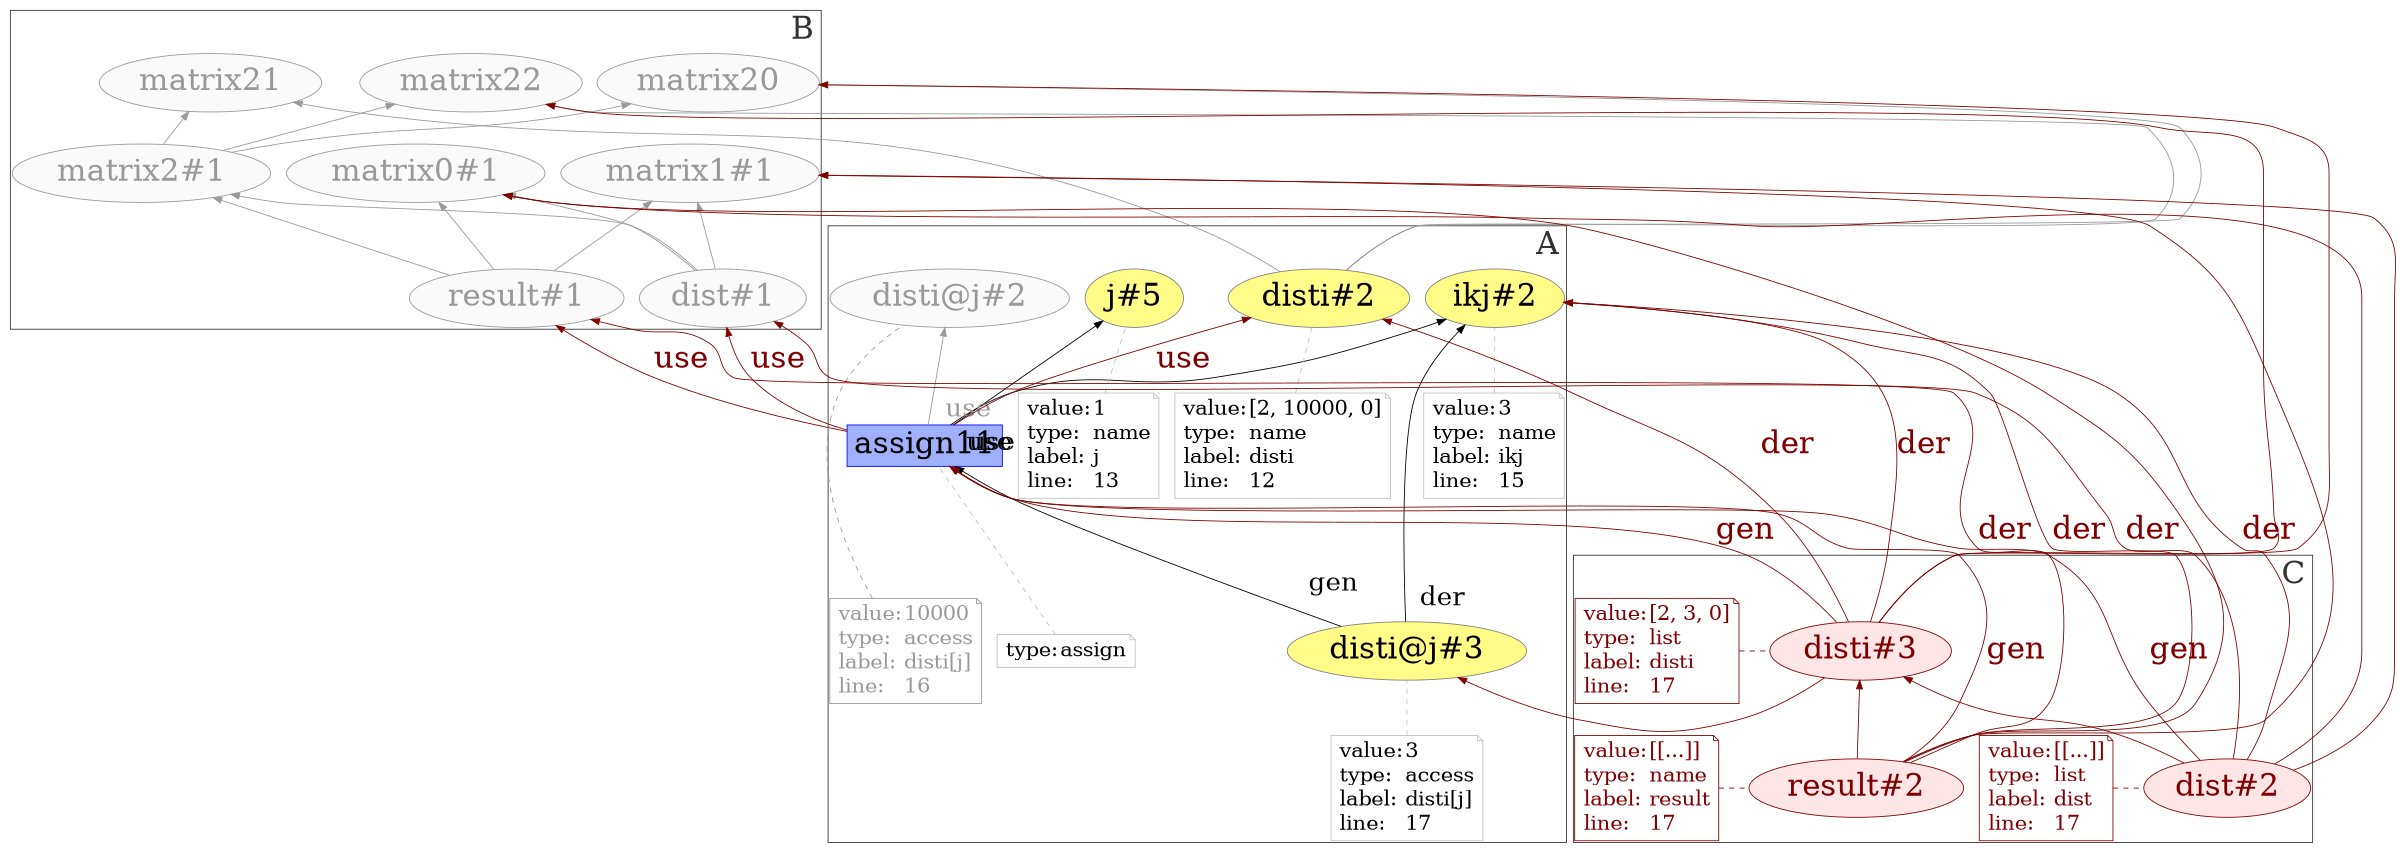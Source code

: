 digraph "PROV" { size="16,12"; rankdir="BT";
newrank=true;
splines = "spline"

subgraph cluster_0 {
    labeljust="r"
    labelloc="b"
    margin="2"
    color = "#333333"
    fontcolor = "#333333"
    fontsize = "36"
    label = "A";
    "g/disti@j#3"; "g/disti@j#3-attrs"
    "g/assign11"; "g/assign11-attrs"
    "g/ikj#2"; "g/ikj#2-attrs"
    "g/j#5"; "g/j#5-attrs"
    "g/disti@j#2"; "g/disti@j#2-attrs"
    "g/disti#2"; "g/disti#2-attrs"
}
subgraph cluster_1 {
    labeljust="r"
    labelloc="b"
    margin="2"
    color = "#333333"
    fontcolor = "#333333"
    fontsize = "36"
    label = "B";
    "g/matrix0#1"
    "g/matrix1#1"
    "g/matrix2#1"
    "g/matrix20"
    "g/matrix21"
    "g/matrix22"
    "g/dist#1"
    "g/result#1"
}

subgraph cluster_2 {
    labeljust="r"
    labelloc="b"
    margin="2"
    color = "#333333"
    fontcolor = "#333333"
    fontsize = "36"
    label = "C";
    "g/disti#3"; "g/disti#3-attrs"
    "g/result#2"; "g/result#2-attrs"
    "g/dist#2"; "g/dist#2-attrs"
}

"g/matrix0#1" [fillcolor="#FAFAFA",color="#999999",style="filled",fontcolor="#999999",label="matrix0#1",URL="g/matrix0#1",fontsize="36"]
"g/matrix1#1" [fillcolor="#FAFAFA",color="#999999",style="filled",fontcolor="#999999",label="matrix1#1",URL="g/matrix1#1",fontsize="36"]
"g/matrix2#1" [fillcolor="#FAFAFA",color="#999999",style="filled",fontcolor="#999999",label="matrix2#1",URL="g/matrix2#1",fontsize="36"]
"g/matrix20" [fillcolor="#FAFAFA",color="#999999",style="filled",fontcolor="#999999",label="matrix20",URL="g/matrix20",fontsize="36"]
"g/matrix2#1" -> "g/matrix20" [fontcolor="#999999",color="#999999"]
"g/matrix21" [fillcolor="#FAFAFA",color="#999999",style="filled",fontcolor="#999999",label="matrix21",URL="g/matrix21",fontsize="36"]
"g/matrix2#1" -> "g/matrix21" [fontcolor="#999999",color="#999999"]
"g/matrix22" [fillcolor="#FAFAFA",color="#999999",style="filled",fontcolor="#999999",label="matrix22",URL="g/matrix22",fontsize="36"]
"g/matrix2#1" -> "g/matrix22" [fontcolor="#999999",color="#999999"]
"g/dist#1" [fillcolor="#FAFAFA",color="#999999",style="filled",fontcolor="#999999",label="dist#1",URL="g/dist#1",fontsize="36"]
"g/dist#1" -> "g/matrix0#1" [fontcolor="#999999",color="#999999"]
"g/dist#1" -> "g/matrix1#1" [fontcolor="#999999",color="#999999"]
"g/dist#1" -> "g/matrix2#1" [fontcolor="#999999",color="#999999"]
"g/result#1" [fillcolor="#FAFAFA",color="#999999",style="filled",fontcolor="#999999",label="result#1",URL="g/result#1",fontsize="36"]
"g/result#1" -> "g/matrix0#1" [fontcolor="#999999",color="#999999"]
"g/result#1" -> "g/matrix1#1" [fontcolor="#999999",color="#999999"]
"g/result#1" -> "g/matrix2#1" [fontcolor="#999999",color="#999999"]
"g/disti#2" [fillcolor="#FFFC87",color="#808080",style="filled",label="disti#2",URL="g/disti#2",fontsize="36"]
"g/disti#2-attrs" [color="gray",shape="note",fontsize="24",fontcolor="black",label=<<TABLE cellpadding="0" border="0">
	<TR>
	    <TD align="left">value:</TD>
	    <TD align="left">[2, 10000, 0]</TD>
	</TR>
	<TR>
	    <TD align="left">type:</TD>
	    <TD align="left">name</TD>
	</TR>
	<TR>
	    <TD align="left">label:</TD>
	    <TD align="left">disti</TD>
	</TR>
	<TR>
	    <TD align="left">line:</TD>
	    <TD align="left">12</TD>
	</TR>
</TABLE>>]
"g/disti#2-attrs" -> "g/disti#2" [color="gray",style="dashed",arrowhead="none"]
"g/disti#2" -> "g/matrix20" [fontcolor="#999999",color="#999999"]
"g/disti#2" -> "g/matrix21" [fontcolor="#999999",color="#999999"]
"g/disti#2" -> "g/matrix22" [fontcolor="#999999",color="#999999"]
"g/j#5" [fillcolor="#FFFC87",color="#808080",style="filled",label="j#5",URL="g/j#5",fontsize="36"]
"g/j#5-attrs" [color="gray",shape="note",fontsize="24",fontcolor="black",label=<<TABLE cellpadding="0" border="0">
	<TR>
	    <TD align="left">value:</TD>
	    <TD align="left">1</TD>
	</TR>
	<TR>
	    <TD align="left">type:</TD>
	    <TD align="left">name</TD>
	</TR>
	<TR>
	    <TD align="left">label:</TD>
	    <TD align="left">j</TD>
	</TR>
	<TR>
	    <TD align="left">line:</TD>
	    <TD align="left">13</TD>
	</TR>
</TABLE>>]
"g/j#5-attrs" -> "g/j#5" [color="gray",style="dashed",arrowhead="none"]
"g/ikj#2" [fillcolor="#FFFC87",color="#808080",style="filled",label="ikj#2",URL="g/ikj#2",fontsize="36"]
"g/ikj#2-attrs" [color="gray",shape="note",fontsize="24",fontcolor="black",label=<<TABLE cellpadding="0" border="0">
	<TR>
	    <TD align="left">value:</TD>
	    <TD align="left">3</TD>
	</TR>
	<TR>
	    <TD align="left">type:</TD>
	    <TD align="left">name</TD>
	</TR>
	<TR>
	    <TD align="left">label:</TD>
	    <TD align="left">ikj</TD>
	</TR>
	<TR>
	    <TD align="left">line:</TD>
	    <TD align="left">15</TD>
	</TR>
</TABLE>>]
"g/ikj#2-attrs" -> "g/ikj#2" [color="gray",style="dashed",arrowhead="none"]
"g/disti@j#2" [fillcolor="#FAFAFA",color="#999999",style="filled",fontcolor="#999999",label="disti@j#2",URL="g/disti@j#2",fontsize="36"]
"g/disti@j#2-attrs" [color="#999999",shape="note",fontsize="24",fontcolor="#999999",label=<<TABLE cellpadding="0" border="0">
	<TR>
	    <TD align="left">value:</TD>
	    <TD align="left">10000</TD>
	</TR>
	<TR>
	    <TD align="left">type:</TD>
	    <TD align="left">access</TD>
	</TR>
	<TR>
	    <TD align="left">label:</TD>
	    <TD align="left">disti[j]</TD>
	</TR>
	<TR>
	    <TD align="left">line:</TD>
	    <TD align="left">16</TD>
	</TR>
</TABLE>>]
"g/disti@j#2-attrs" -> "g/disti@j#2" [color="#999999",style="dashed",arrowhead="none",fontcolor="#999999"]
"g/disti#3" [fillcolor="#ffe6e6",color="#800000",style="filled",fontcolor="#800000",label="disti#3",URL="g/disti#3",fontsize="36"]
"g/disti#3-attrs" [color="#800000",shape="note",fontsize="24",fontcolor="#800000",label=<<TABLE cellpadding="0" border="0">
	<TR>
	    <TD align="left">value:</TD>
	    <TD align="left">[2, 3, 0]</TD>
	</TR>
	<TR>
	    <TD align="left">type:</TD>
	    <TD align="left">list</TD>
	</TR>
	<TR>
	    <TD align="left">label:</TD>
	    <TD align="left">disti</TD>
	</TR>
	<TR>
	    <TD align="left">line:</TD>
	    <TD align="left">17</TD>
	</TR>
</TABLE>>]
"g/disti#3-attrs" -> "g/disti#3" [color="#800000",style="dashed",arrowhead="none",fontcolor="#800000"]
"g/disti#3" -> "g/matrix20" [color="#800000",fontcolor="#800000"]
"g/disti#3" -> "g/matrix22" [color="#800000",fontcolor="#800000"]
"g/disti#3" -> "g/disti@j#3" [color="#800000",fontcolor="#800000"]
"g/disti#3" -> "g/disti#2" [fontsize="36",labeldistance="3",color="#800000",labelangle="60.0",rotation="20",label="der",fontcolor="#800000"]
"g/disti#3" -> "g/ikj#2" [fontsize="36",labeldistance="3",color="#800000",labelangle="60.0",rotation="20",label="der",fontcolor="#800000"]
"g/dist#2" [fillcolor="#ffe6e6",color="#800000",style="filled",fontcolor="#800000",label="dist#2",URL="g/dist#2",fontsize="36"]
"g/dist#2-attrs" [color="#800000",shape="note",fontsize="24",fontcolor="#800000",label=<<TABLE cellpadding="0" border="0">
	<TR>
	    <TD align="left">value:</TD>
	    <TD align="left">[[...]]</TD>
	</TR>
	<TR>
	    <TD align="left">type:</TD>
	    <TD align="left">list</TD>
	</TR>
	<TR>
	    <TD align="left">label:</TD>
	    <TD align="left">dist</TD>
	</TR>
	<TR>
	    <TD align="left">line:</TD>
	    <TD align="left">17</TD>
	</TR>
</TABLE>>]
"g/dist#2-attrs" -> "g/dist#2" [color="#800000",style="dashed",arrowhead="none",fontcolor="#800000"]
"g/dist#2" -> "g/matrix0#1" [color="#800000",fontcolor="#800000"]
"g/dist#2" -> "g/matrix1#1" [color="#800000",fontcolor="#800000"]
"g/dist#2" -> "g/disti#3" [color="#800000",fontcolor="#800000"]
"g/dist#2" -> "g/dist#1" [fontsize="36",labeldistance="3",color="#800000",labelangle="60.0",rotation="20",label="der",fontcolor="#800000"]
"g/dist#2" -> "g/ikj#2" [fontsize="36",labeldistance="3",color="#800000",labelangle="60.0",rotation="20",label="der",fontcolor="#800000"]
"g/result#2" [fillcolor="#ffe6e6",color="#800000",style="filled",fontcolor="#800000",label="result#2",URL="g/result#2",fontsize="36"]
"g/result#2-attrs" [color="#800000",shape="note",fontsize="24",fontcolor="#800000",label=<<TABLE cellpadding="0" border="0">
	<TR>
	    <TD align="left">value:</TD>
	    <TD align="left">[[...]]</TD>
	</TR>
	<TR>
	    <TD align="left">type:</TD>
	    <TD align="left">name</TD>
	</TR>
	<TR>
	    <TD align="left">label:</TD>
	    <TD align="left">result</TD>
	</TR>
	<TR>
	    <TD align="left">line:</TD>
	    <TD align="left">17</TD>
	</TR>
</TABLE>>]
"g/result#2-attrs" -> "g/result#2" [color="#800000",style="dashed",arrowhead="none",fontcolor="#800000"]
"g/result#2" -> "g/matrix0#1" [color="#800000",fontcolor="#800000"]
"g/result#2" -> "g/matrix1#1" [color="#800000",fontcolor="#800000"]
"g/result#2" -> "g/disti#3" [color="#800000",fontcolor="#800000"]
"g/result#2" -> "g/result#1" [fontsize="36",labeldistance="3",color="#800000",labelangle="60.0",rotation="20",label="der",fontcolor="#800000"]
"g/result#2" -> "g/ikj#2" [fontsize="36",labeldistance="3",color="#800000",labelangle="60.0",rotation="20",label="der",fontcolor="#800000"]
"g/disti@j#3" [fillcolor="#FFFC87",color="#808080",style="filled",label="disti@j#3",URL="g/disti@j#3",fontsize="36"]
"g/disti@j#3-attrs" [color="gray",shape="note",fontsize="24",fontcolor="black",label=<<TABLE cellpadding="0" border="0">
	<TR>
	    <TD align="left">value:</TD>
	    <TD align="left">3</TD>
	</TR>
	<TR>
	    <TD align="left">type:</TD>
	    <TD align="left">access</TD>
	</TR>
	<TR>
	    <TD align="left">label:</TD>
	    <TD align="left">disti[j]</TD>
	</TR>
	<TR>
	    <TD align="left">line:</TD>
	    <TD align="left">17</TD>
	</TR>
</TABLE>>]
"g/disti@j#3-attrs" -> "g/disti@j#3" [color="gray",style="dashed",arrowhead="none"]
"g/assign11" [fillcolor="#9FB1FC",color="#0000FF",shape="polygon",sides="4",style="filled",label="assign11",URL="g/assign11",fontsize="36"]
"g/assign11-attrs" [color="gray",shape="note",fontsize="24",fontcolor="black",label=<<TABLE cellpadding="0" border="0">
	<TR>
	    <TD align="left">type:</TD>
	    <TD align="left">assign</TD>
	</TR>
</TABLE>>]
"g/assign11-attrs" -> "g/assign11" [color="gray",style="dashed",arrowhead="none"]
"g/disti@j#3" -> "g/ikj#2" [labelfontsize="30",labeldistance="5",labelangle="60.0",rotation="20",taillabel="der"]
"g/assign11" -> "g/j#5" [labelfontsize="30",labeldistance="5",labelangle="60.0",rotation="20",taillabel="use"]
"g/assign11" -> "g/disti@j#2" [labelfontsize="30",labeldistance="5",labelangle="60.0",rotation="20",taillabel="use",fontcolor="#999999",color="#999999"]


//{rank=same "g/disti#3" "g/disti@j#3"}
{rank=same "g/disti#2" "g/ikj#2"}
{rank=same "g/dist#2" "g/result#2-attrs" "g/result#2" "g/dist#2-attrs"}
{rank=same "g/disti#3" "g/disti#3-attrs" "g/disti@j#3" "g/disti@j#2-attrs"}
"g/assign11" -> "g/result#1" [fontsize="36",labeldistance="3",color="#800000",labelangle="60.0",rotation="20",label="use",fontcolor="#800000"]
"g/assign11" -> "g/dist#1" [fontsize="36",labeldistance="3",color="#800000",labelangle="60.0",rotation="20",label="use",fontcolor="#800000"]
"g/assign11" -> "g/disti#2" [fontsize="36",labeldistance="3",color="#800000",labelangle="60.0",rotation="20",label="use",fontcolor="#800000"]
"g/assign11" -> "g/ikj#2" [labelfontsize="30",labeldistance="5",labelangle="60.0",rotation="20",taillabel="use"]
"g/disti#3" -> "g/assign11" [fontsize="36",labeldistance="3",color="#800000",labelangle="60.0",rotation="20",label="gen",fontcolor="#800000"]
"g/disti@j#3" -> "g/assign11" [labelfontsize="30",labeldistance="5",labelangle="60.0",rotation="20",taillabel="gen"]
"g/dist#2" -> "g/assign11" [fontsize="36",labeldistance="3",color="#800000",labelangle="60.0",rotation="20",label="gen",fontcolor="#800000"]
"g/result#2" -> "g/assign11" [fontsize="36",labeldistance="3",color="#800000",labelangle="60.0",rotation="20",label="gen",fontcolor="#800000"]
}